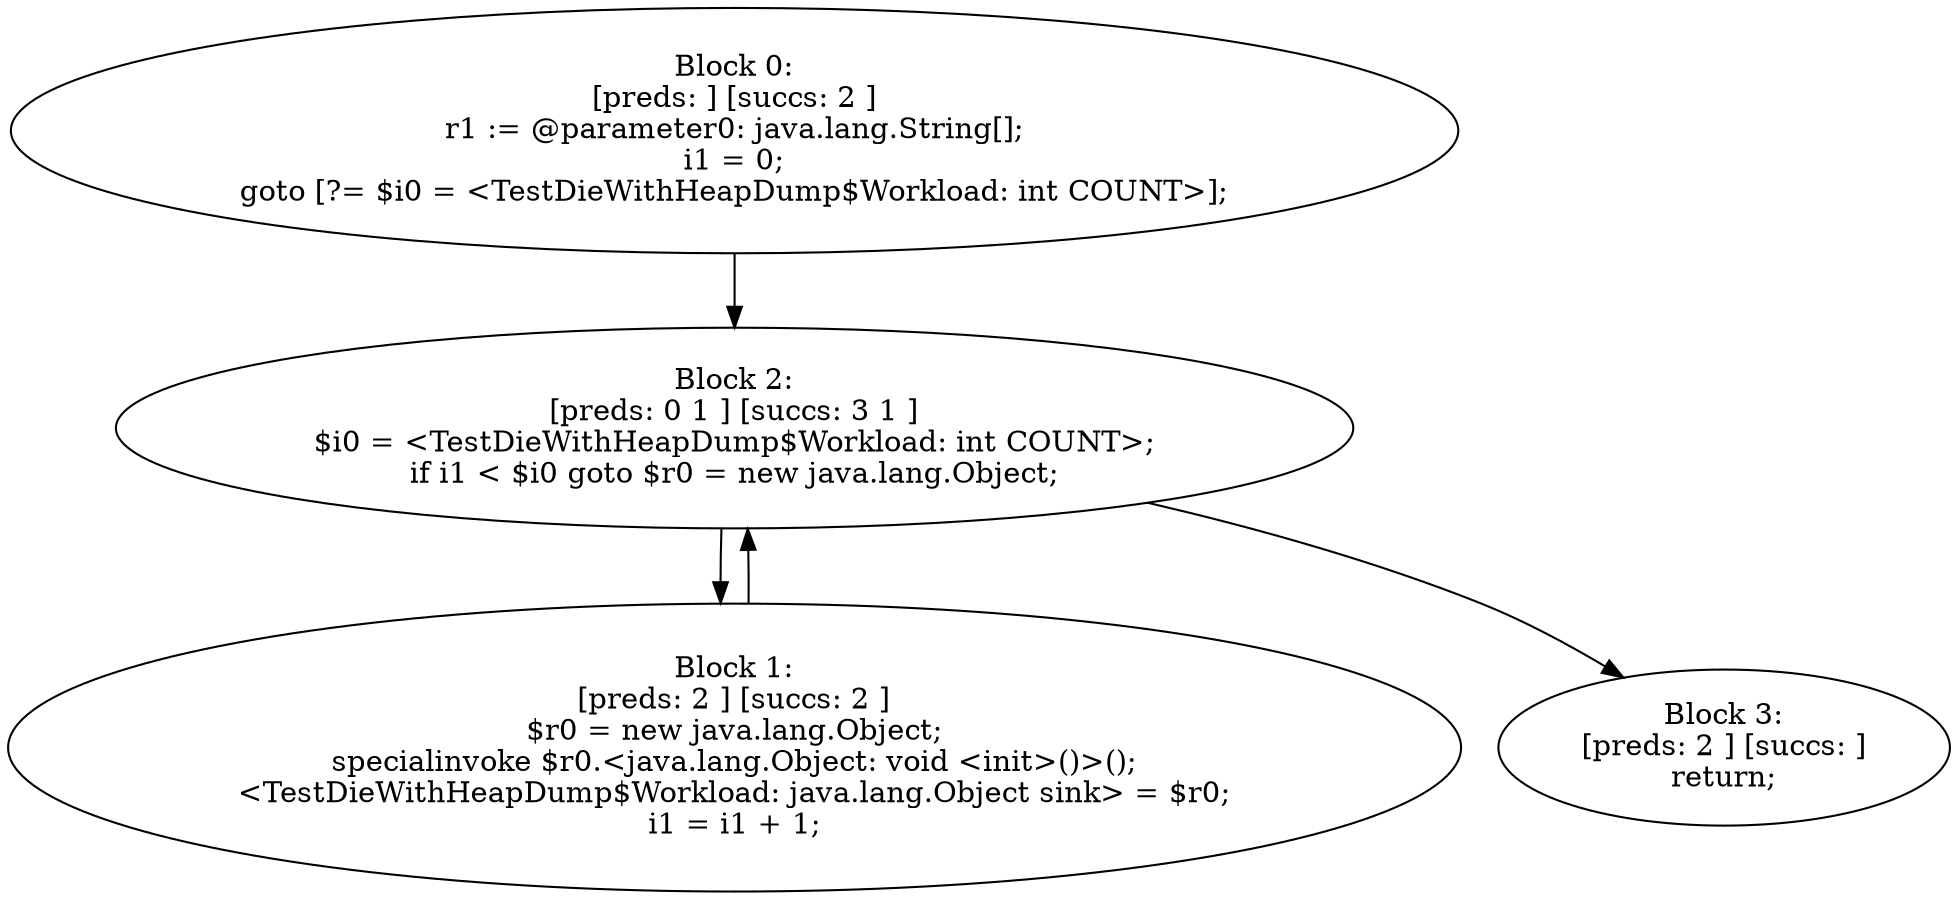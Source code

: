 digraph "unitGraph" {
    "Block 0:
[preds: ] [succs: 2 ]
r1 := @parameter0: java.lang.String[];
i1 = 0;
goto [?= $i0 = <TestDieWithHeapDump$Workload: int COUNT>];
"
    "Block 1:
[preds: 2 ] [succs: 2 ]
$r0 = new java.lang.Object;
specialinvoke $r0.<java.lang.Object: void <init>()>();
<TestDieWithHeapDump$Workload: java.lang.Object sink> = $r0;
i1 = i1 + 1;
"
    "Block 2:
[preds: 0 1 ] [succs: 3 1 ]
$i0 = <TestDieWithHeapDump$Workload: int COUNT>;
if i1 < $i0 goto $r0 = new java.lang.Object;
"
    "Block 3:
[preds: 2 ] [succs: ]
return;
"
    "Block 0:
[preds: ] [succs: 2 ]
r1 := @parameter0: java.lang.String[];
i1 = 0;
goto [?= $i0 = <TestDieWithHeapDump$Workload: int COUNT>];
"->"Block 2:
[preds: 0 1 ] [succs: 3 1 ]
$i0 = <TestDieWithHeapDump$Workload: int COUNT>;
if i1 < $i0 goto $r0 = new java.lang.Object;
";
    "Block 1:
[preds: 2 ] [succs: 2 ]
$r0 = new java.lang.Object;
specialinvoke $r0.<java.lang.Object: void <init>()>();
<TestDieWithHeapDump$Workload: java.lang.Object sink> = $r0;
i1 = i1 + 1;
"->"Block 2:
[preds: 0 1 ] [succs: 3 1 ]
$i0 = <TestDieWithHeapDump$Workload: int COUNT>;
if i1 < $i0 goto $r0 = new java.lang.Object;
";
    "Block 2:
[preds: 0 1 ] [succs: 3 1 ]
$i0 = <TestDieWithHeapDump$Workload: int COUNT>;
if i1 < $i0 goto $r0 = new java.lang.Object;
"->"Block 3:
[preds: 2 ] [succs: ]
return;
";
    "Block 2:
[preds: 0 1 ] [succs: 3 1 ]
$i0 = <TestDieWithHeapDump$Workload: int COUNT>;
if i1 < $i0 goto $r0 = new java.lang.Object;
"->"Block 1:
[preds: 2 ] [succs: 2 ]
$r0 = new java.lang.Object;
specialinvoke $r0.<java.lang.Object: void <init>()>();
<TestDieWithHeapDump$Workload: java.lang.Object sink> = $r0;
i1 = i1 + 1;
";
}
